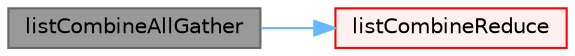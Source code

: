 digraph "listCombineAllGather"
{
 // LATEX_PDF_SIZE
  bgcolor="transparent";
  edge [fontname=Helvetica,fontsize=10,labelfontname=Helvetica,labelfontsize=10];
  node [fontname=Helvetica,fontsize=10,shape=box,height=0.2,width=0.4];
  rankdir="LR";
  Node1 [id="Node000001",label="listCombineAllGather",height=0.2,width=0.4,color="gray40", fillcolor="grey60", style="filled", fontcolor="black",tooltip=" "];
  Node1 -> Node2 [id="edge1_Node000001_Node000002",color="steelblue1",style="solid",tooltip=" "];
  Node2 [id="Node000002",label="listCombineReduce",height=0.2,width=0.4,color="red", fillcolor="#FFF0F0", style="filled",URL="$classFoam_1_1Pstream.html#a303610fd10a6a560f8bb27e100aa77c6",tooltip=" "];
}

